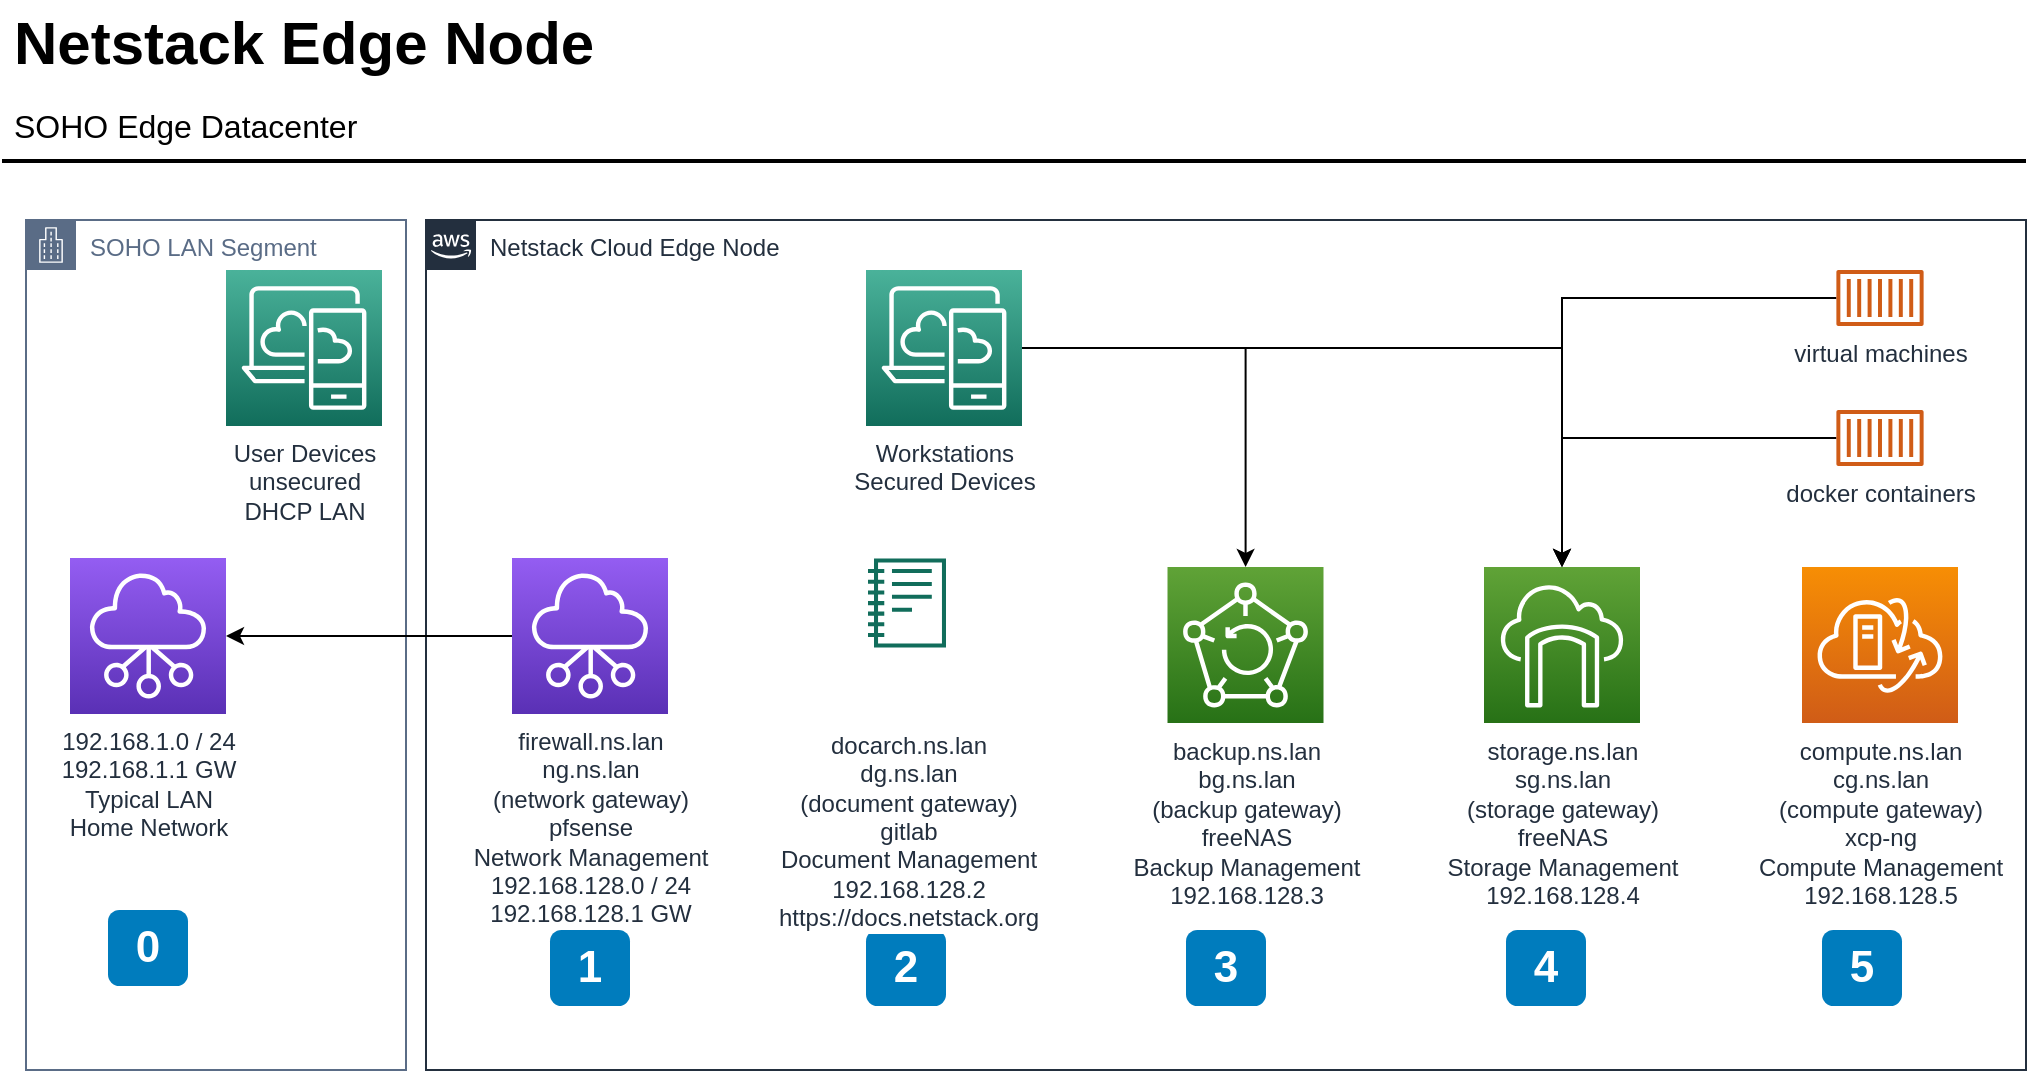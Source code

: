 <mxfile version="13.7.5" type="device"><diagram id="Ht1M8jgEwFfnCIfOTk4-" name="Page-1"><mxGraphModel dx="1238" dy="642" grid="1" gridSize="10" guides="1" tooltips="1" connect="1" arrows="1" fold="1" page="1" pageScale="1" pageWidth="827" pageHeight="1169" math="0" shadow="0"><root><mxCell id="0"/><mxCell id="1" parent="0"/><mxCell id="UEzPUAAOIrF-is8g5C7q-2" value="Netstack Cloud Edge Node" style="points=[[0,0],[0.25,0],[0.5,0],[0.75,0],[1,0],[1,0.25],[1,0.5],[1,0.75],[1,1],[0.75,1],[0.5,1],[0.25,1],[0,1],[0,0.75],[0,0.5],[0,0.25]];outlineConnect=0;gradientColor=none;html=1;whiteSpace=wrap;fontSize=12;fontStyle=0;shape=mxgraph.aws4.group;grIcon=mxgraph.aws4.group_aws_cloud_alt;strokeColor=#232F3E;fillColor=none;verticalAlign=top;align=left;spacingLeft=30;fontColor=#232F3E;dashed=0;" parent="1" vertex="1"><mxGeometry x="220" y="175" width="800" height="425" as="geometry"/></mxCell><mxCell id="UEzPUAAOIrF-is8g5C7q-1" value="SOHO LAN Segment" style="points=[[0,0],[0.25,0],[0.5,0],[0.75,0],[1,0],[1,0.25],[1,0.5],[1,0.75],[1,1],[0.75,1],[0.5,1],[0.25,1],[0,1],[0,0.75],[0,0.5],[0,0.25]];outlineConnect=0;gradientColor=none;html=1;whiteSpace=wrap;fontSize=12;fontStyle=0;shape=mxgraph.aws4.group;grIcon=mxgraph.aws4.group_corporate_data_center;strokeColor=#5A6C86;fillColor=none;verticalAlign=top;align=left;spacingLeft=30;fontColor=#5A6C86;dashed=0;" parent="1" vertex="1"><mxGeometry x="20" y="175" width="190" height="425" as="geometry"/></mxCell><mxCell id="-QjtrjUzRDEMRZ5MF8oH-9" value="1" style="rounded=1;whiteSpace=wrap;html=1;fillColor=#007CBD;strokeColor=none;fontColor=#FFFFFF;fontStyle=1;fontSize=22;" parent="1" vertex="1"><mxGeometry x="282" y="530" width="40" height="38" as="geometry"/></mxCell><mxCell id="-QjtrjUzRDEMRZ5MF8oH-47" value="Netstack Edge Node" style="text;html=1;resizable=0;points=[];autosize=1;align=left;verticalAlign=top;spacingTop=-4;fontSize=30;fontStyle=1" parent="1" vertex="1"><mxGeometry x="12" y="65.5" width="310" height="40" as="geometry"/></mxCell><mxCell id="-QjtrjUzRDEMRZ5MF8oH-48" value="SOHO Edge Datacenter" style="text;html=1;resizable=0;points=[];autosize=1;align=left;verticalAlign=top;spacingTop=-4;fontSize=16" parent="1" vertex="1"><mxGeometry x="12" y="115.5" width="190" height="20" as="geometry"/></mxCell><mxCell id="SCVMTBWpLvtzJIhz15lM-1" value="" style="line;strokeWidth=2;html=1;fontSize=14;" parent="1" vertex="1"><mxGeometry x="8" y="140.5" width="1012" height="10" as="geometry"/></mxCell><mxCell id="UEzPUAAOIrF-is8g5C7q-10" value="2" style="rounded=1;whiteSpace=wrap;html=1;fillColor=#007CBD;strokeColor=none;fontColor=#FFFFFF;fontStyle=1;fontSize=22;" parent="1" vertex="1"><mxGeometry x="440" y="530" width="40" height="38" as="geometry"/></mxCell><mxCell id="UEzPUAAOIrF-is8g5C7q-14" value="&lt;br&gt;&lt;br&gt;docarch.ns.lan&lt;br&gt;dg.ns.lan&lt;br&gt;(document gateway)&lt;br&gt;gitlab&lt;br&gt;Document Management&lt;br&gt;192.168.128.2&lt;br&gt;https://docs.netstack.org" style="outlineConnect=0;fontColor=#232F3E;gradientColor=none;fillColor=#116D5B;strokeColor=none;dashed=0;verticalLabelPosition=bottom;verticalAlign=top;align=center;html=1;fontSize=12;fontStyle=0;aspect=fixed;pointerEvents=1;shape=mxgraph.aws4.sagemaker_notebook;labelBackgroundColor=#ffffff;spacingTop=6;" parent="1" vertex="1"><mxGeometry x="441.0" y="344" width="39" height="45" as="geometry"/></mxCell><mxCell id="O2fgl-mz7W6j6xLW70Us-17" style="edgeStyle=orthogonalEdgeStyle;rounded=0;orthogonalLoop=1;jettySize=auto;html=1;" edge="1" parent="1" source="UEzPUAAOIrF-is8g5C7q-15" target="O2fgl-mz7W6j6xLW70Us-4"><mxGeometry relative="1" as="geometry"/></mxCell><mxCell id="UEzPUAAOIrF-is8g5C7q-15" value="docker containers" style="outlineConnect=0;fontColor=#232F3E;gradientColor=none;fillColor=#D05C17;strokeColor=none;dashed=0;verticalLabelPosition=bottom;verticalAlign=top;align=center;html=1;fontSize=12;fontStyle=0;aspect=fixed;pointerEvents=1;shape=mxgraph.aws4.container_1;labelBackgroundColor=#ffffff;" parent="1" vertex="1"><mxGeometry x="925.0" y="270.0" width="44" height="28" as="geometry"/></mxCell><mxCell id="UEzPUAAOIrF-is8g5C7q-19" value="3" style="rounded=1;whiteSpace=wrap;html=1;fillColor=#007CBD;strokeColor=none;fontColor=#FFFFFF;fontStyle=1;fontSize=22;" parent="1" vertex="1"><mxGeometry x="600" y="530" width="40" height="38" as="geometry"/></mxCell><mxCell id="UEzPUAAOIrF-is8g5C7q-20" value="4" style="rounded=1;whiteSpace=wrap;html=1;fillColor=#007CBD;strokeColor=none;fontColor=#FFFFFF;fontStyle=1;fontSize=22;" parent="1" vertex="1"><mxGeometry x="760" y="530" width="40" height="38" as="geometry"/></mxCell><mxCell id="UEzPUAAOIrF-is8g5C7q-21" value="5" style="rounded=1;whiteSpace=wrap;html=1;fillColor=#007CBD;strokeColor=none;fontColor=#FFFFFF;fontStyle=1;fontSize=22;" parent="1" vertex="1"><mxGeometry x="918" y="530" width="40" height="38" as="geometry"/></mxCell><mxCell id="O2fgl-mz7W6j6xLW70Us-1" value="backup.ns.lan&lt;br&gt;bg.ns.lan&lt;br&gt;(backup gateway)&lt;br&gt;freeNAS&lt;br&gt;Backup Management&lt;br&gt;192.168.128.3" style="outlineConnect=0;fontColor=#232F3E;gradientColor=#60A337;gradientDirection=north;fillColor=#277116;strokeColor=#ffffff;dashed=0;verticalLabelPosition=bottom;verticalAlign=top;align=center;html=1;fontSize=12;fontStyle=0;aspect=fixed;shape=mxgraph.aws4.resourceIcon;resIcon=mxgraph.aws4.backup;" vertex="1" parent="1"><mxGeometry x="590.75" y="348.5" width="78" height="78" as="geometry"/></mxCell><mxCell id="O2fgl-mz7W6j6xLW70Us-2" value="compute.ns.lan&lt;br&gt;cg.ns.lan&lt;br&gt;(compute gateway)&lt;br&gt;xcp-ng&lt;br&gt;Compute Management&lt;br&gt;192.168.128.5" style="outlineConnect=0;fontColor=#232F3E;gradientColor=#F78E04;gradientDirection=north;fillColor=#D05C17;strokeColor=#ffffff;dashed=0;verticalLabelPosition=bottom;verticalAlign=top;align=center;html=1;fontSize=12;fontStyle=0;aspect=fixed;shape=mxgraph.aws4.resourceIcon;resIcon=mxgraph.aws4.vmware_cloud_on_aws;" vertex="1" parent="1"><mxGeometry x="908" y="348.5" width="78" height="78" as="geometry"/></mxCell><mxCell id="O2fgl-mz7W6j6xLW70Us-3" value="192.168.1.0 / 24&lt;br&gt;192.168.1.1 GW&lt;br&gt;Typical LAN&lt;br&gt;Home Network" style="outlineConnect=0;fontColor=#232F3E;gradientColor=#945DF2;gradientDirection=north;fillColor=#5A30B5;strokeColor=#ffffff;dashed=0;verticalLabelPosition=bottom;verticalAlign=top;align=center;html=1;fontSize=12;fontStyle=0;aspect=fixed;shape=mxgraph.aws4.resourceIcon;resIcon=mxgraph.aws4.networking_and_content_delivery;" vertex="1" parent="1"><mxGeometry x="42" y="344" width="78" height="78" as="geometry"/></mxCell><mxCell id="O2fgl-mz7W6j6xLW70Us-4" value="storage.ns.lan&lt;br&gt;sg.ns.lan&lt;br&gt;(storage gateway)&lt;br&gt;freeNAS&lt;br&gt;Storage Management&lt;br&gt;192.168.128.4" style="outlineConnect=0;fontColor=#232F3E;gradientColor=#60A337;gradientDirection=north;fillColor=#277116;strokeColor=#ffffff;dashed=0;verticalLabelPosition=bottom;verticalAlign=top;align=center;html=1;fontSize=12;fontStyle=0;aspect=fixed;shape=mxgraph.aws4.resourceIcon;resIcon=mxgraph.aws4.storage_gateway;" vertex="1" parent="1"><mxGeometry x="749" y="348.5" width="78" height="78" as="geometry"/></mxCell><mxCell id="O2fgl-mz7W6j6xLW70Us-5" value="User Devices&lt;br&gt;unsecured &lt;br&gt;DHCP LAN" style="outlineConnect=0;fontColor=#232F3E;gradientColor=#4AB29A;gradientDirection=north;fillColor=#116D5B;strokeColor=#ffffff;dashed=0;verticalLabelPosition=bottom;verticalAlign=top;align=center;html=1;fontSize=12;fontStyle=0;aspect=fixed;shape=mxgraph.aws4.resourceIcon;resIcon=mxgraph.aws4.desktop_and_app_streaming;" vertex="1" parent="1"><mxGeometry x="120" y="200" width="78" height="78" as="geometry"/></mxCell><mxCell id="O2fgl-mz7W6j6xLW70Us-23" style="edgeStyle=orthogonalEdgeStyle;rounded=0;orthogonalLoop=1;jettySize=auto;html=1;" edge="1" parent="1" source="O2fgl-mz7W6j6xLW70Us-8" target="O2fgl-mz7W6j6xLW70Us-3"><mxGeometry relative="1" as="geometry"/></mxCell><mxCell id="O2fgl-mz7W6j6xLW70Us-8" value="firewall.ns.lan&lt;br&gt;ng.ns.lan&lt;br&gt;(network gateway)&lt;br&gt;pfsense&lt;br&gt;Network Management&lt;br&gt;192.168.128.0 / 24&lt;br&gt;192.168.128.1 GW" style="outlineConnect=0;fontColor=#232F3E;gradientColor=#945DF2;gradientDirection=north;fillColor=#5A30B5;strokeColor=#ffffff;dashed=0;verticalLabelPosition=bottom;verticalAlign=top;align=center;html=1;fontSize=12;fontStyle=0;aspect=fixed;shape=mxgraph.aws4.resourceIcon;resIcon=mxgraph.aws4.networking_and_content_delivery;" vertex="1" parent="1"><mxGeometry x="263" y="344" width="78" height="78" as="geometry"/></mxCell><mxCell id="O2fgl-mz7W6j6xLW70Us-10" value="0" style="rounded=1;whiteSpace=wrap;html=1;fillColor=#007CBD;strokeColor=none;fontColor=#FFFFFF;fontStyle=1;fontSize=22;" vertex="1" parent="1"><mxGeometry x="61" y="520" width="40" height="38" as="geometry"/></mxCell><mxCell id="O2fgl-mz7W6j6xLW70Us-18" style="edgeStyle=orthogonalEdgeStyle;rounded=0;orthogonalLoop=1;jettySize=auto;html=1;" edge="1" parent="1" source="O2fgl-mz7W6j6xLW70Us-14" target="O2fgl-mz7W6j6xLW70Us-4"><mxGeometry relative="1" as="geometry"/></mxCell><mxCell id="O2fgl-mz7W6j6xLW70Us-14" value="virtual machines" style="outlineConnect=0;fontColor=#232F3E;gradientColor=none;fillColor=#D05C17;strokeColor=none;dashed=0;verticalLabelPosition=bottom;verticalAlign=top;align=center;html=1;fontSize=12;fontStyle=0;aspect=fixed;pointerEvents=1;shape=mxgraph.aws4.container_1;labelBackgroundColor=#ffffff;" vertex="1" parent="1"><mxGeometry x="925.0" y="200.0" width="44" height="28" as="geometry"/></mxCell><mxCell id="O2fgl-mz7W6j6xLW70Us-47" style="edgeStyle=orthogonalEdgeStyle;rounded=0;orthogonalLoop=1;jettySize=auto;html=1;" edge="1" parent="1" source="O2fgl-mz7W6j6xLW70Us-45" target="O2fgl-mz7W6j6xLW70Us-1"><mxGeometry relative="1" as="geometry"/></mxCell><mxCell id="O2fgl-mz7W6j6xLW70Us-48" style="edgeStyle=orthogonalEdgeStyle;rounded=0;orthogonalLoop=1;jettySize=auto;html=1;" edge="1" parent="1" source="O2fgl-mz7W6j6xLW70Us-45" target="O2fgl-mz7W6j6xLW70Us-4"><mxGeometry relative="1" as="geometry"/></mxCell><mxCell id="O2fgl-mz7W6j6xLW70Us-45" value="Workstations&lt;br&gt;Secured Devices" style="outlineConnect=0;fontColor=#232F3E;gradientColor=#4AB29A;gradientDirection=north;fillColor=#116D5B;strokeColor=#ffffff;dashed=0;verticalLabelPosition=bottom;verticalAlign=top;align=center;html=1;fontSize=12;fontStyle=0;aspect=fixed;shape=mxgraph.aws4.resourceIcon;resIcon=mxgraph.aws4.desktop_and_app_streaming;" vertex="1" parent="1"><mxGeometry x="440" y="200" width="78" height="78" as="geometry"/></mxCell></root></mxGraphModel></diagram></mxfile>
